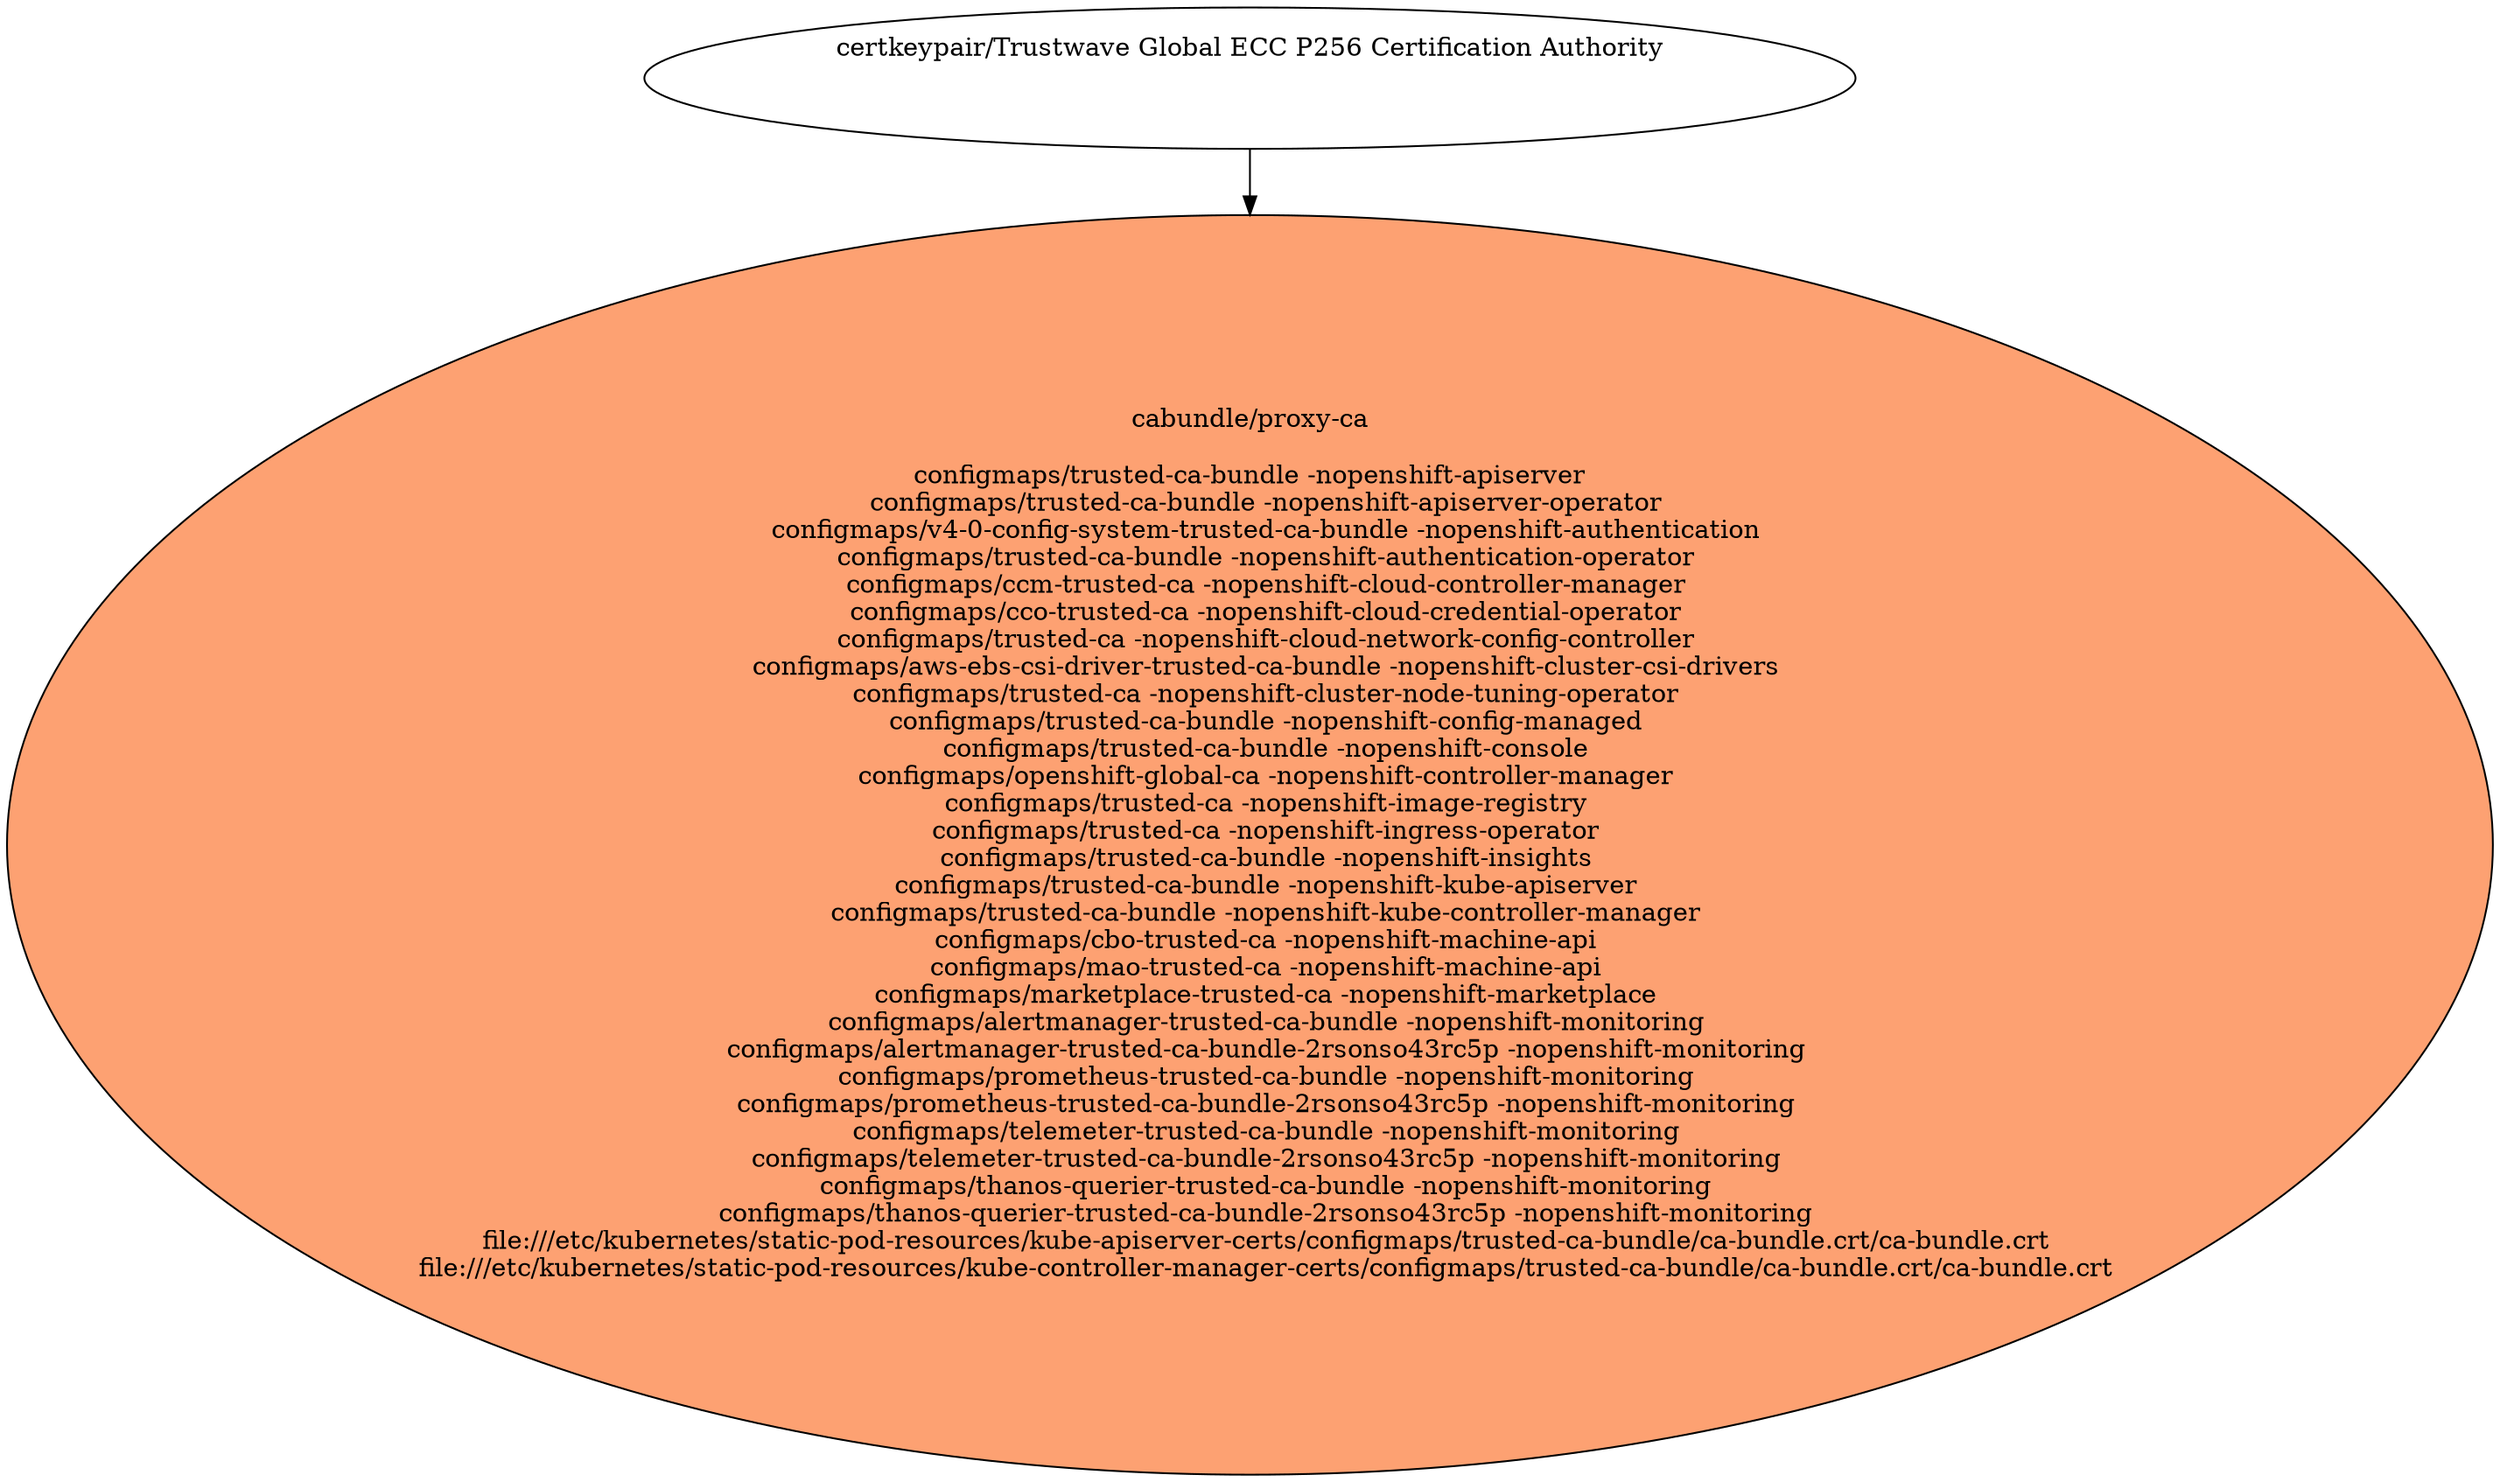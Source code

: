 digraph "Local Certificate" {
  // Node definitions.
  1 [
    label="certkeypair/Trustwave Global ECC P256 Certification Authority\n\n\n"
    style=filled
    fillcolor=white
  ];
  16 [
    label="cabundle/proxy-ca\n\nconfigmaps/trusted-ca-bundle -nopenshift-apiserver\n    configmaps/trusted-ca-bundle -nopenshift-apiserver-operator\n    configmaps/v4-0-config-system-trusted-ca-bundle -nopenshift-authentication\n    configmaps/trusted-ca-bundle -nopenshift-authentication-operator\n    configmaps/ccm-trusted-ca -nopenshift-cloud-controller-manager\n    configmaps/cco-trusted-ca -nopenshift-cloud-credential-operator\n    configmaps/trusted-ca -nopenshift-cloud-network-config-controller\n    configmaps/aws-ebs-csi-driver-trusted-ca-bundle -nopenshift-cluster-csi-drivers\n    configmaps/trusted-ca -nopenshift-cluster-node-tuning-operator\n    configmaps/trusted-ca-bundle -nopenshift-config-managed\n    configmaps/trusted-ca-bundle -nopenshift-console\n    configmaps/openshift-global-ca -nopenshift-controller-manager\n    configmaps/trusted-ca -nopenshift-image-registry\n    configmaps/trusted-ca -nopenshift-ingress-operator\n    configmaps/trusted-ca-bundle -nopenshift-insights\n    configmaps/trusted-ca-bundle -nopenshift-kube-apiserver\n    configmaps/trusted-ca-bundle -nopenshift-kube-controller-manager\n    configmaps/cbo-trusted-ca -nopenshift-machine-api\n    configmaps/mao-trusted-ca -nopenshift-machine-api\n    configmaps/marketplace-trusted-ca -nopenshift-marketplace\n    configmaps/alertmanager-trusted-ca-bundle -nopenshift-monitoring\n    configmaps/alertmanager-trusted-ca-bundle-2rsonso43rc5p -nopenshift-monitoring\n    configmaps/prometheus-trusted-ca-bundle -nopenshift-monitoring\n    configmaps/prometheus-trusted-ca-bundle-2rsonso43rc5p -nopenshift-monitoring\n    configmaps/telemeter-trusted-ca-bundle -nopenshift-monitoring\n    configmaps/telemeter-trusted-ca-bundle-2rsonso43rc5p -nopenshift-monitoring\n    configmaps/thanos-querier-trusted-ca-bundle -nopenshift-monitoring\n    configmaps/thanos-querier-trusted-ca-bundle-2rsonso43rc5p -nopenshift-monitoring\n    file:///etc/kubernetes/static-pod-resources/kube-apiserver-certs/configmaps/trusted-ca-bundle/ca-bundle.crt/ca-bundle.crt\n    file:///etc/kubernetes/static-pod-resources/kube-controller-manager-certs/configmaps/trusted-ca-bundle/ca-bundle.crt/ca-bundle.crt\n"
    style=filled
    fillcolor="#fda172"
  ];

  // Edge definitions.
  1 -> 16;
}